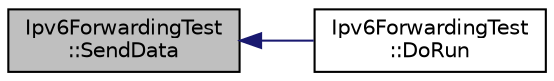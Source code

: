 digraph "Ipv6ForwardingTest::SendData"
{
  edge [fontname="Helvetica",fontsize="10",labelfontname="Helvetica",labelfontsize="10"];
  node [fontname="Helvetica",fontsize="10",shape=record];
  rankdir="LR";
  Node1 [label="Ipv6ForwardingTest\l::SendData",height=0.2,width=0.4,color="black", fillcolor="grey75", style="filled", fontcolor="black"];
  Node1 -> Node2 [dir="back",color="midnightblue",fontsize="10",style="solid"];
  Node2 [label="Ipv6ForwardingTest\l::DoRun",height=0.2,width=0.4,color="black", fillcolor="white", style="filled",URL="$db/de3/classIpv6ForwardingTest.html#a6144bc09598dfbf6a8974f1342dcce66",tooltip="Implementation to actually run this TestCase. "];
}
